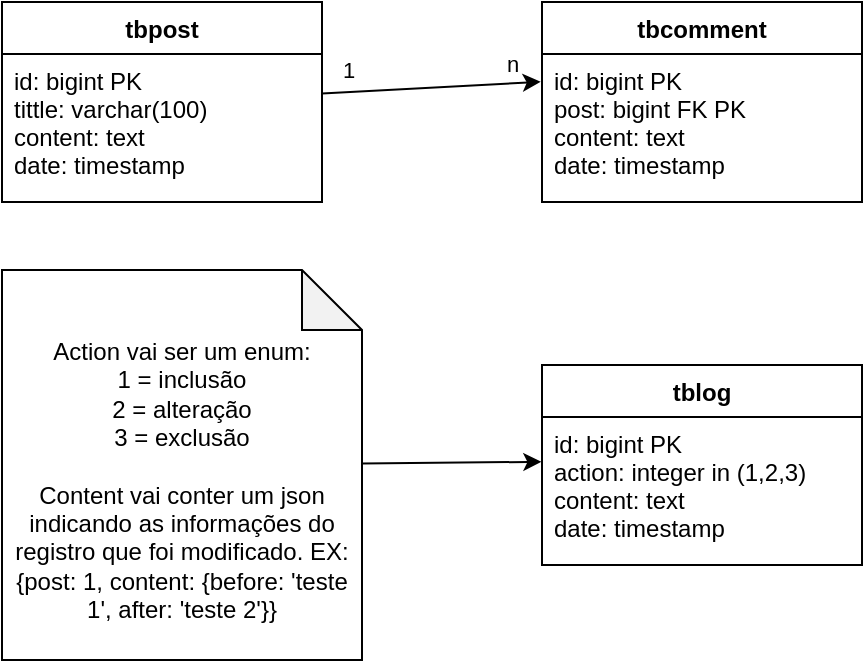 <mxfile>
    <diagram id="nHp2jco7QKV-GAUc6i1x" name="Page-1">
        <mxGraphModel dx="416" dy="317" grid="1" gridSize="10" guides="1" tooltips="1" connect="1" arrows="1" fold="1" page="1" pageScale="1" pageWidth="850" pageHeight="1100" math="0" shadow="0">
            <root>
                <mxCell id="0"/>
                <mxCell id="1" parent="0"/>
                <mxCell id="10" style="edgeStyle=none;html=1;entryX=-0.004;entryY=0.188;entryDx=0;entryDy=0;entryPerimeter=0;" parent="1" source="2" target="7" edge="1">
                    <mxGeometry relative="1" as="geometry"/>
                </mxCell>
                <mxCell id="11" value="1" style="edgeLabel;html=1;align=center;verticalAlign=middle;resizable=0;points=[];" parent="10" vertex="1" connectable="0">
                    <mxGeometry x="-0.774" relative="1" as="geometry">
                        <mxPoint y="-11" as="offset"/>
                    </mxGeometry>
                </mxCell>
                <mxCell id="12" value="n" style="edgeLabel;html=1;align=center;verticalAlign=middle;resizable=0;points=[];" parent="10" vertex="1" connectable="0">
                    <mxGeometry x="0.739" y="-1" relative="1" as="geometry">
                        <mxPoint y="-11" as="offset"/>
                    </mxGeometry>
                </mxCell>
                <mxCell id="2" value="tbpost" style="swimlane;fontStyle=1;align=center;verticalAlign=top;childLayout=stackLayout;horizontal=1;startSize=26;horizontalStack=0;resizeParent=1;resizeParentMax=0;resizeLast=0;collapsible=1;marginBottom=0;" parent="1" vertex="1">
                    <mxGeometry x="180" y="276" width="160" height="100" as="geometry"/>
                </mxCell>
                <mxCell id="3" value="id: bigint PK&#10;tittle: varchar(100)&#10;content: text&#10;date: timestamp" style="text;strokeColor=none;fillColor=none;align=left;verticalAlign=top;spacingLeft=4;spacingRight=4;overflow=hidden;rotatable=0;points=[[0,0.5],[1,0.5]];portConstraint=eastwest;" parent="2" vertex="1">
                    <mxGeometry y="26" width="160" height="74" as="geometry"/>
                </mxCell>
                <mxCell id="6" value="tbcomment" style="swimlane;fontStyle=1;align=center;verticalAlign=top;childLayout=stackLayout;horizontal=1;startSize=26;horizontalStack=0;resizeParent=1;resizeParentMax=0;resizeLast=0;collapsible=1;marginBottom=0;" parent="1" vertex="1">
                    <mxGeometry x="450" y="276" width="160" height="100" as="geometry"/>
                </mxCell>
                <mxCell id="7" value="id: bigint PK&#10;post: bigint FK PK&#10;content: text&#10;date: timestamp" style="text;strokeColor=none;fillColor=none;align=left;verticalAlign=top;spacingLeft=4;spacingRight=4;overflow=hidden;rotatable=0;points=[[0,0.5],[1,0.5]];portConstraint=eastwest;" parent="6" vertex="1">
                    <mxGeometry y="26" width="160" height="74" as="geometry"/>
                </mxCell>
                <mxCell id="13" value="tblog" style="swimlane;fontStyle=1;align=center;verticalAlign=top;childLayout=stackLayout;horizontal=1;startSize=26;horizontalStack=0;resizeParent=1;resizeParentMax=0;resizeLast=0;collapsible=1;marginBottom=0;" parent="1" vertex="1">
                    <mxGeometry x="450" y="457.5" width="160" height="100" as="geometry"/>
                </mxCell>
                <mxCell id="14" value="id: bigint PK&#10;action: integer in (1,2,3)&#10;content: text&#10;date: timestamp" style="text;strokeColor=none;fillColor=none;align=left;verticalAlign=top;spacingLeft=4;spacingRight=4;overflow=hidden;rotatable=0;points=[[0,0.5],[1,0.5]];portConstraint=eastwest;" parent="13" vertex="1">
                    <mxGeometry y="26" width="160" height="74" as="geometry"/>
                </mxCell>
                <mxCell id="18" style="edgeStyle=none;html=1;entryX=-0.002;entryY=0.303;entryDx=0;entryDy=0;entryPerimeter=0;" parent="1" source="17" target="14" edge="1">
                    <mxGeometry relative="1" as="geometry"/>
                </mxCell>
                <mxCell id="17" value="&lt;br&gt;Action vai ser um enum:&lt;br&gt;1 = inclusão&lt;br&gt;2 = alteração&lt;br&gt;3 = exclusão&lt;br&gt;&lt;br&gt;Content vai conter um json indicando as informações do registro que foi modificado. EX: {post: 1, content: {before: 'teste 1', after: 'teste 2'}}" style="shape=note;whiteSpace=wrap;html=1;backgroundOutline=1;darkOpacity=0.05;" parent="1" vertex="1">
                    <mxGeometry x="180" y="410" width="180" height="195" as="geometry"/>
                </mxCell>
            </root>
        </mxGraphModel>
    </diagram>
</mxfile>